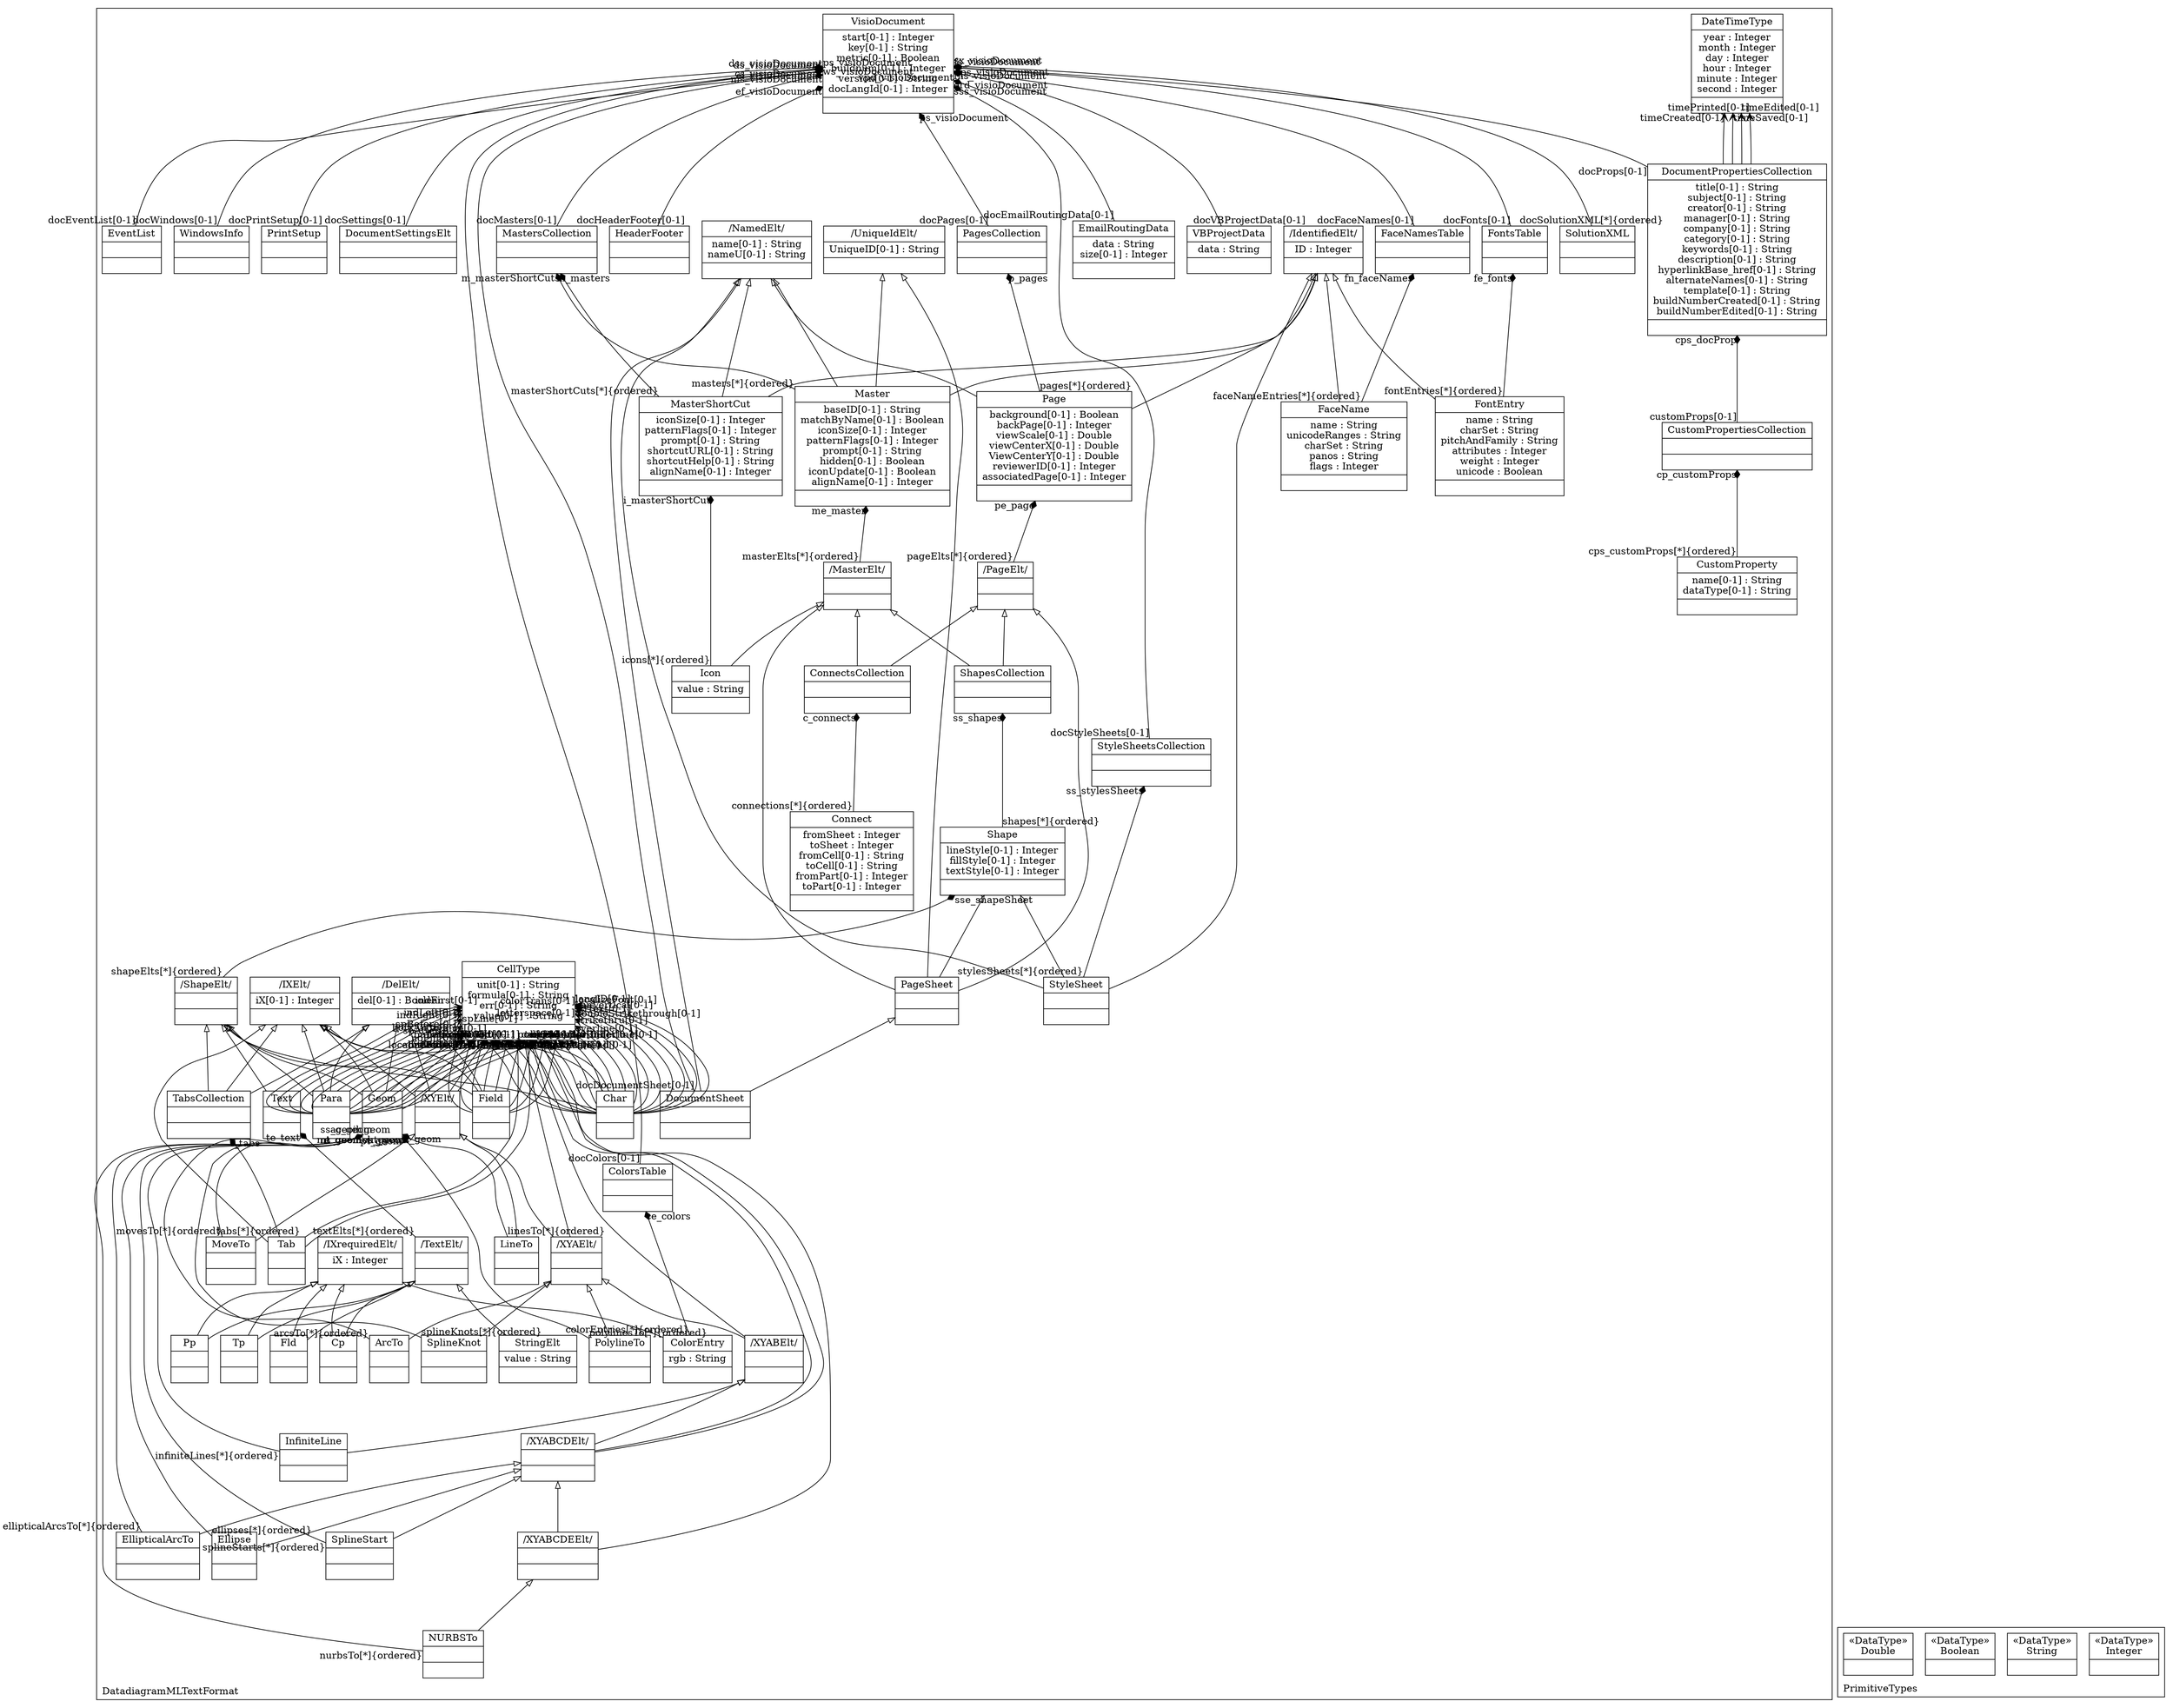 digraph "KM3 Model in DOT" {
graph[rankdir=BT,labeljust=l,labelloc=t,nodeSep=0.75,compound=true];
 subgraph "cluster_DatadiagramMLTextFormat"{
labelloc=t
color=black
label=DatadiagramMLTextFormat
 node[shape=record];
DateTimeType[label="{DateTimeType|year : Integer\nmonth : Integer\nday : Integer\nhour : Integer\nminute : Integer\nsecond : Integer| }"]
;
 node[shape=record];
CellType[label="{CellType|unit[0-1] : String\nformula[0-1] : String\nerr[0-1] : String\nvalue[0-1] : String| }"]
;
 node[shape=record];
VisioDocument[label="{VisioDocument|start[0-1] : Integer\nkey[0-1] : String\nmetric[0-1] : Boolean\nbuildnum[0-1] : Integer\nversion[0-1] : String\ndocLangId[0-1] : Integer| }"]
;
 node[shape=record];
DocumentPropertiesCollection[label="{DocumentPropertiesCollection|title[0-1] : String\nsubject[0-1] : String\ncreator[0-1] : String\nmanager[0-1] : String\ncompany[0-1] : String\ncategory[0-1] : String\nkeywords[0-1] : String\ndescription[0-1] : String\nhyperlinkBase_href[0-1] : String\nalternateNames[0-1] : String\ntemplate[0-1] : String\nbuildNumberCreated[0-1] : String\nbuildNumberEdited[0-1] : String| }"]
 DocumentPropertiesCollection->VisioDocument[arrowhead=diamond,arrowtail=none,headlabel="dps_visioDocument",taillabel="docProps[0-1]",group=VisioDocument,minlen=2,constraint=true,]
 DocumentPropertiesCollection->DateTimeType[arrowhead=vee,arrowtail=diamond,headlabel="timeCreated[0-1]",group=DateTimeType,minlen=2,constraint=true,]
 DocumentPropertiesCollection->DateTimeType[arrowhead=vee,arrowtail=diamond,headlabel="timeSaved[0-1]",group=DateTimeType,minlen=2,constraint=true,]
 DocumentPropertiesCollection->DateTimeType[arrowhead=vee,arrowtail=diamond,headlabel="timeEdited[0-1]",group=DateTimeType,minlen=2,constraint=true,]
 DocumentPropertiesCollection->DateTimeType[arrowhead=vee,arrowtail=diamond,headlabel="timePrinted[0-1]",group=DateTimeType,minlen=2,constraint=true,]
;
 node[shape=record];
CustomPropertiesCollection[label="{CustomPropertiesCollection| | }"]
 CustomPropertiesCollection->DocumentPropertiesCollection[arrowhead=diamond,arrowtail=none,headlabel="cps_docProp",taillabel="customProps[0-1]",group=DocumentPropertiesCollection,minlen=2,constraint=true,]
;
 node[shape=record];
CustomProperty[label="{CustomProperty|name[0-1] : String\ndataType[0-1] : String| }"]
 CustomProperty->CustomPropertiesCollection[arrowhead=diamond,arrowtail=none,headlabel="cp_customProps",taillabel="cps_customProps[*]{ordered}",group=CustomPropertiesCollection,minlen=2,constraint=true,]
;
 node[shape=record];
ColorsTable[label="{ColorsTable| | }"]
 ColorsTable->VisioDocument[arrowhead=diamond,arrowtail=none,headlabel="cs_visioDocument",taillabel="docColors[0-1]",group=VisioDocument,minlen=2,constraint=true,]
;
 node[shape=record];
ColorEntry[label="{ColorEntry|rgb : String| }"]
 ColorEntry->ColorsTable[arrowhead=diamond,arrowtail=none,headlabel="ce_colors",taillabel="colorEntries[*]{ordered}",group=ColorsTable,minlen=2,constraint=true,]
 ColorEntry->IXrequiredElt[arrowhead=onormal,group=IXrequiredElt,minlen=2,constraint=true,]
;
 node[shape=record];
FontsTable[label="{FontsTable| | }"]
 FontsTable->VisioDocument[arrowhead=diamond,arrowtail=none,headlabel="fs_visioDocument",taillabel="docFonts[0-1]",group=VisioDocument,minlen=2,constraint=true,]
;
 node[shape=record];
FontEntry[label="{FontEntry|name : String\ncharSet : String\npitchAndFamily : String\nattributes : Integer\nweight : Integer\nunicode : Boolean| }"]
 FontEntry->FontsTable[arrowhead=diamond,arrowtail=none,headlabel="fe_fonts",taillabel="fontEntries[*]{ordered}",group=FontsTable,minlen=2,constraint=true,]
 FontEntry->IdentifiedElt[arrowhead=onormal,group=IdentifiedElt,minlen=2,constraint=true,]
;
 node[shape=record];
FaceNamesTable[label="{FaceNamesTable| | }"]
 FaceNamesTable->VisioDocument[arrowhead=diamond,arrowtail=none,headlabel="fns_visioDocument",taillabel="docFaceNames[0-1]",group=VisioDocument,minlen=2,constraint=true,]
;
 node[shape=record];
FaceName[label="{FaceName|name : String\nunicodeRanges : String\ncharSet : String\npanos : String\nflags : Integer| }"]
 FaceName->FaceNamesTable[arrowhead=diamond,arrowtail=none,headlabel="fn_faceNames",taillabel="faceNameEntries[*]{ordered}",group=FaceNamesTable,minlen=2,constraint=true,]
 FaceName->IdentifiedElt[arrowhead=onormal,group=IdentifiedElt,minlen=2,constraint=true,]
;
 node[shape=record];
VBProjectData[label="{VBProjectData|data : String| }"]
 VBProjectData->VisioDocument[arrowhead=diamond,arrowtail=none,headlabel="vpd_visioDocument",taillabel="docVBProjectData[0-1]",group=VisioDocument,minlen=2,constraint=true,]
;
 node[shape=record];
EmailRoutingData[label="{EmailRoutingData|data : String\nsize[0-1] : Integer| }"]
 EmailRoutingData->VisioDocument[arrowhead=diamond,arrowtail=none,headlabel="erd_visioDocument",taillabel="docEmailRoutingData[0-1]",group=VisioDocument,minlen=2,constraint=true,]
;
 node[shape=record];
StyleSheetsCollection[label="{StyleSheetsCollection| | }"]
 StyleSheetsCollection->VisioDocument[arrowhead=diamond,arrowtail=none,headlabel="sss_visioDocument",taillabel="docStyleSheets[0-1]",group=VisioDocument,minlen=2,constraint=true,]
;
 node[shape=record];
StyleSheet[label="{StyleSheet| | }"]
 StyleSheet->StyleSheetsCollection[arrowhead=diamond,arrowtail=none,headlabel="ss_stylesSheets",taillabel="stylesSheets[*]{ordered}",group=StyleSheetsCollection,minlen=2,constraint=true,]
 StyleSheet->Shape[arrowhead=onormal,group=Shape,minlen=2,constraint=true,]
 StyleSheet->IdentifiedElt[arrowhead=onormal,group=IdentifiedElt,minlen=2,constraint=true,]
 StyleSheet->NamedElt[arrowhead=onormal,group=NamedElt,minlen=2,constraint=true,]
;
 node[shape=record];
DocumentSheet[label="{DocumentSheet| | }"]
 DocumentSheet->VisioDocument[arrowhead=diamond,arrowtail=none,headlabel="ds_visioDocument",taillabel="docDocumentSheet[0-1]",group=VisioDocument,minlen=2,constraint=true,]
 DocumentSheet->PageSheet[arrowhead=onormal,group=PageSheet,minlen=2,constraint=true,]
 DocumentSheet->NamedElt[arrowhead=onormal,group=NamedElt,minlen=2,constraint=true,]
;
 node[shape=record];
PageSheet[label="{PageSheet| | }"]
 PageSheet->Shape[arrowhead=onormal,group=Shape,minlen=2,constraint=true,]
 PageSheet->UniqueIdElt[arrowhead=onormal,group=UniqueIdElt,minlen=2,constraint=true,]
 PageSheet->MasterElt[arrowhead=onormal,group=MasterElt,minlen=2,constraint=true,]
 PageSheet->PageElt[arrowhead=onormal,group=PageElt,minlen=2,constraint=true,]
;
 node[shape=record];
NamedElt[label="{/NamedElt/|name[0-1] : String\nnameU[0-1] : String| }"]
;
 node[shape=record];
IdentifiedElt[label="{/IdentifiedElt/|ID : Integer| }"]
;
 node[shape=record];
UniqueIdElt[label="{/UniqueIdElt/|UniqueID[0-1] : String| }"]
;
 node[shape=record];
Shape[label="{Shape|lineStyle[0-1] : Integer\nfillStyle[0-1] : Integer\ntextStyle[0-1] : Integer| }"]
 Shape->ShapesCollection[arrowhead=diamond,arrowtail=none,headlabel="ss_shapes",taillabel="shapes[*]{ordered}",group=ShapesCollection,minlen=2,constraint=true,]
;
 node[shape=record];
ShapeElt[label="{/ShapeElt/| | }"]
 ShapeElt->Shape[arrowhead=diamond,arrowtail=none,headlabel="sse_shapeSheet",taillabel="shapeElts[*]{ordered}",group=Shape,minlen=2,constraint=true,]
;
 node[shape=record];
IXElt[label="{/IXElt/|iX[0-1] : Integer| }"]
;
 node[shape=record];
DelElt[label="{/DelElt/|del[0-1] : Boolean| }"]
;
 node[shape=record];
Geom[label="{Geom| | }"]
 Geom->CellType[arrowhead=vee,arrowtail=diamond,headlabel="noFill[0-1]",group=CellType,minlen=2,constraint=true,]
 Geom->CellType[arrowhead=vee,arrowtail=diamond,headlabel="noLine[0-1]",group=CellType,minlen=2,constraint=true,]
 Geom->CellType[arrowhead=vee,arrowtail=diamond,headlabel="noShow[0-1]",group=CellType,minlen=2,constraint=true,]
 Geom->CellType[arrowhead=vee,arrowtail=diamond,headlabel="noSnap[0-1]",group=CellType,minlen=2,constraint=true,]
 Geom->ShapeElt[arrowhead=onormal,group=ShapeElt,minlen=2,constraint=true,]
 Geom->IXElt[arrowhead=onormal,group=IXElt,minlen=2,constraint=true,]
 Geom->DelElt[arrowhead=onormal,group=DelElt,minlen=2,constraint=true,]
;
 node[shape=record];
XYElt[label="{/XYElt/| | }"]
 XYElt->CellType[arrowhead=vee,arrowtail=diamond,headlabel="x[0-1]",group=CellType,minlen=2,constraint=true,]
 XYElt->CellType[arrowhead=vee,arrowtail=diamond,headlabel="y[0-1]",group=CellType,minlen=2,constraint=true,]
 XYElt->IXElt[arrowhead=onormal,group=IXElt,minlen=2,constraint=true,]
 XYElt->DelElt[arrowhead=onormal,group=DelElt,minlen=2,constraint=true,]
;
 node[shape=record];
LineTo[label="{LineTo| | }"]
 LineTo->Geom[arrowhead=diamond,arrowtail=none,headlabel="lt_geom",taillabel="linesTo[*]{ordered}",group=Geom,minlen=2,constraint=true,]
 LineTo->XYElt[arrowhead=onormal,group=XYElt,minlen=2,constraint=true,]
;
 node[shape=record];
MoveTo[label="{MoveTo| | }"]
 MoveTo->Geom[arrowhead=diamond,arrowtail=none,headlabel="mt_geom",taillabel="movesTo[*]{ordered}",group=Geom,minlen=2,constraint=true,]
 MoveTo->XYElt[arrowhead=onormal,group=XYElt,minlen=2,constraint=true,]
;
 node[shape=record];
XYAElt[label="{/XYAElt/| | }"]
 XYAElt->CellType[arrowhead=vee,arrowtail=diamond,headlabel="a[0-1]",group=CellType,minlen=2,constraint=true,]
 XYAElt->XYElt[arrowhead=onormal,group=XYElt,minlen=2,constraint=true,]
;
 node[shape=record];
ArcTo[label="{ArcTo| | }"]
 ArcTo->Geom[arrowhead=diamond,arrowtail=none,headlabel="ac_geom",taillabel="arcsTo[*]{ordered}",group=Geom,minlen=2,constraint=true,]
 ArcTo->XYAElt[arrowhead=onormal,group=XYAElt,minlen=2,constraint=true,]
;
 node[shape=record];
SplineKnot[label="{SplineKnot| | }"]
 SplineKnot->Geom[arrowhead=diamond,arrowtail=none,headlabel="sk_geom",taillabel="splineKnots[*]{ordered}",group=Geom,minlen=2,constraint=true,]
 SplineKnot->XYAElt[arrowhead=onormal,group=XYAElt,minlen=2,constraint=true,]
;
 node[shape=record];
PolylineTo[label="{PolylineTo| | }"]
 PolylineTo->Geom[arrowhead=diamond,arrowtail=none,headlabel="pt_geom",taillabel="polylinesTo[*]{ordered}",group=Geom,minlen=2,constraint=true,]
 PolylineTo->XYAElt[arrowhead=onormal,group=XYAElt,minlen=2,constraint=true,]
;
 node[shape=record];
XYABElt[label="{/XYABElt/| | }"]
 XYABElt->CellType[arrowhead=vee,arrowtail=diamond,headlabel="b[0-1]",group=CellType,minlen=2,constraint=true,]
 XYABElt->XYAElt[arrowhead=onormal,group=XYAElt,minlen=2,constraint=true,]
;
 node[shape=record];
InfiniteLine[label="{InfiniteLine| | }"]
 InfiniteLine->Geom[arrowhead=diamond,arrowtail=none,headlabel="il_geom",taillabel="infiniteLines[*]{ordered}",group=Geom,minlen=2,constraint=true,]
 InfiniteLine->XYABElt[arrowhead=onormal,group=XYABElt,minlen=2,constraint=true,]
;
 node[shape=record];
XYABCDElt[label="{/XYABCDElt/| | }"]
 XYABCDElt->CellType[arrowhead=vee,arrowtail=diamond,headlabel="c[0-1]",group=CellType,minlen=2,constraint=true,]
 XYABCDElt->CellType[arrowhead=vee,arrowtail=diamond,headlabel="d[0-1]",group=CellType,minlen=2,constraint=true,]
 XYABCDElt->XYABElt[arrowhead=onormal,group=XYABElt,minlen=2,constraint=true,]
;
 node[shape=record];
Ellipse[label="{Ellipse| | }"]
 Ellipse->Geom[arrowhead=diamond,arrowtail=none,headlabel="e_geom",taillabel="ellipses[*]{ordered}",group=Geom,minlen=2,constraint=true,]
 Ellipse->XYABCDElt[arrowhead=onormal,group=XYABCDElt,minlen=2,constraint=true,]
;
 node[shape=record];
EllipticalArcTo[label="{EllipticalArcTo| | }"]
 EllipticalArcTo->Geom[arrowhead=diamond,arrowtail=none,headlabel="eat_geom",taillabel="ellipticalArcsTo[*]{ordered}",group=Geom,minlen=2,constraint=true,]
 EllipticalArcTo->XYABCDElt[arrowhead=onormal,group=XYABCDElt,minlen=2,constraint=true,]
;
 node[shape=record];
SplineStart[label="{SplineStart| | }"]
 SplineStart->Geom[arrowhead=diamond,arrowtail=none,headlabel="ss_geom",taillabel="splineStarts[*]{ordered}",group=Geom,minlen=2,constraint=true,]
 SplineStart->XYABCDElt[arrowhead=onormal,group=XYABCDElt,minlen=2,constraint=true,]
;
 node[shape=record];
XYABCDEElt[label="{/XYABCDEElt/| | }"]
 XYABCDEElt->CellType[arrowhead=vee,arrowtail=diamond,headlabel="e[0-1]",group=CellType,minlen=2,constraint=true,]
 XYABCDEElt->XYABCDElt[arrowhead=onormal,group=XYABCDElt,minlen=2,constraint=true,]
;
 node[shape=record];
NURBSTo[label="{NURBSTo| | }"]
 NURBSTo->Geom[arrowhead=diamond,arrowtail=none,headlabel="nt_geom",taillabel="nurbsTo[*]{ordered}",group=Geom,minlen=2,constraint=true,]
 NURBSTo->XYABCDEElt[arrowhead=onormal,group=XYABCDEElt,minlen=2,constraint=true,]
;
 node[shape=record];
Text[label="{Text| | }"]
 Text->ShapeElt[arrowhead=onormal,group=ShapeElt,minlen=2,constraint=true,]
;
 node[shape=record];
TextElt[label="{/TextElt/| | }"]
 TextElt->Text[arrowhead=diamond,arrowtail=none,headlabel="te_text",taillabel="textElts[*]{ordered}",group=Text,minlen=2,constraint=true,]
;
 node[shape=record];
IXrequiredElt[label="{/IXrequiredElt/|iX : Integer| }"]
;
 node[shape=record];
Cp[label="{Cp| | }"]
 Cp->IXrequiredElt[arrowhead=onormal,group=IXrequiredElt,minlen=2,constraint=true,]
 Cp->TextElt[arrowhead=onormal,group=TextElt,minlen=2,constraint=true,]
;
 node[shape=record];
Pp[label="{Pp| | }"]
 Pp->IXrequiredElt[arrowhead=onormal,group=IXrequiredElt,minlen=2,constraint=true,]
 Pp->TextElt[arrowhead=onormal,group=TextElt,minlen=2,constraint=true,]
;
 node[shape=record];
Tp[label="{Tp| | }"]
 Tp->IXrequiredElt[arrowhead=onormal,group=IXrequiredElt,minlen=2,constraint=true,]
 Tp->TextElt[arrowhead=onormal,group=TextElt,minlen=2,constraint=true,]
;
 node[shape=record];
Fld[label="{Fld| | }"]
 Fld->IXrequiredElt[arrowhead=onormal,group=IXrequiredElt,minlen=2,constraint=true,]
 Fld->TextElt[arrowhead=onormal,group=TextElt,minlen=2,constraint=true,]
;
 node[shape=record];
StringElt[label="{StringElt|value : String| }"]
 StringElt->TextElt[arrowhead=onormal,group=TextElt,minlen=2,constraint=true,]
;
 node[shape=record];
Char[label="{Char| | }"]
 Char->CellType[arrowhead=vee,arrowtail=diamond,headlabel="font[0-1]",group=CellType,minlen=2,constraint=true,]
 Char->CellType[arrowhead=vee,arrowtail=diamond,headlabel="color[0-1]",group=CellType,minlen=2,constraint=true,]
 Char->CellType[arrowhead=vee,arrowtail=diamond,headlabel="style[0-1]",group=CellType,minlen=2,constraint=true,]
 Char->CellType[arrowhead=vee,arrowtail=diamond,headlabel="case[0-1]",group=CellType,minlen=2,constraint=true,]
 Char->CellType[arrowhead=vee,arrowtail=diamond,headlabel="pos[0-1]",group=CellType,minlen=2,constraint=true,]
 Char->CellType[arrowhead=vee,arrowtail=diamond,headlabel="fontScale[0-1]",group=CellType,minlen=2,constraint=true,]
 Char->CellType[arrowhead=vee,arrowtail=diamond,headlabel="size[0-1]",group=CellType,minlen=2,constraint=true,]
 Char->CellType[arrowhead=vee,arrowtail=diamond,headlabel="dblUnderline[0-1]",group=CellType,minlen=2,constraint=true,]
 Char->CellType[arrowhead=vee,arrowtail=diamond,headlabel="overline[0-1]",group=CellType,minlen=2,constraint=true,]
 Char->CellType[arrowhead=vee,arrowtail=diamond,headlabel="strikethru[0-1]",group=CellType,minlen=2,constraint=true,]
 Char->CellType[arrowhead=vee,arrowtail=diamond,headlabel="doubleStrikethrough[0-1]",group=CellType,minlen=2,constraint=true,]
 Char->CellType[arrowhead=vee,arrowtail=diamond,headlabel="rtlText[0-1]",group=CellType,minlen=2,constraint=true,]
 Char->CellType[arrowhead=vee,arrowtail=diamond,headlabel="runVertical[0-1]",group=CellType,minlen=2,constraint=true,]
 Char->CellType[arrowhead=vee,arrowtail=diamond,headlabel="letterspace[0-1]",group=CellType,minlen=2,constraint=true,]
 Char->CellType[arrowhead=vee,arrowtail=diamond,headlabel="colorTrans[0-1]",group=CellType,minlen=2,constraint=true,]
 Char->CellType[arrowhead=vee,arrowtail=diamond,headlabel="localizeFont[0-1]",group=CellType,minlen=2,constraint=true,]
 Char->CellType[arrowhead=vee,arrowtail=diamond,headlabel="langID[0-1]",group=CellType,minlen=2,constraint=true,]
 Char->ShapeElt[arrowhead=onormal,group=ShapeElt,minlen=2,constraint=true,]
 Char->IXElt[arrowhead=onormal,group=IXElt,minlen=2,constraint=true,]
 Char->DelElt[arrowhead=onormal,group=DelElt,minlen=2,constraint=true,]
;
 node[shape=record];
Para[label="{Para| | }"]
 Para->CellType[arrowhead=vee,arrowtail=diamond,headlabel="indFirst[0-1]",group=CellType,minlen=2,constraint=true,]
 Para->CellType[arrowhead=vee,arrowtail=diamond,headlabel="indLeft[0-1]",group=CellType,minlen=2,constraint=true,]
 Para->CellType[arrowhead=vee,arrowtail=diamond,headlabel="indRight[0-1]",group=CellType,minlen=2,constraint=true,]
 Para->CellType[arrowhead=vee,arrowtail=diamond,headlabel="spLine[0-1]",group=CellType,minlen=2,constraint=true,]
 Para->CellType[arrowhead=vee,arrowtail=diamond,headlabel="spBefore[0-1]",group=CellType,minlen=2,constraint=true,]
 Para->CellType[arrowhead=vee,arrowtail=diamond,headlabel="spAfter[0-1]",group=CellType,minlen=2,constraint=true,]
 Para->CellType[arrowhead=vee,arrowtail=diamond,headlabel="horzAlign[0-1]",group=CellType,minlen=2,constraint=true,]
 Para->CellType[arrowhead=vee,arrowtail=diamond,headlabel="bullet[0-1]",group=CellType,minlen=2,constraint=true,]
 Para->CellType[arrowhead=vee,arrowtail=diamond,headlabel="bulletStr[0-1]",group=CellType,minlen=2,constraint=true,]
 Para->CellType[arrowhead=vee,arrowtail=diamond,headlabel="bulletFont[0-1]",group=CellType,minlen=2,constraint=true,]
 Para->CellType[arrowhead=vee,arrowtail=diamond,headlabel="localizeBulletFont[0-1]",group=CellType,minlen=2,constraint=true,]
 Para->CellType[arrowhead=vee,arrowtail=diamond,headlabel="bulletFontSize[0-1]",group=CellType,minlen=2,constraint=true,]
 Para->CellType[arrowhead=vee,arrowtail=diamond,headlabel="textPosAfterBullet[0-1]",group=CellType,minlen=2,constraint=true,]
 Para->CellType[arrowhead=vee,arrowtail=diamond,headlabel="flags[0-1]",group=CellType,minlen=2,constraint=true,]
 Para->ShapeElt[arrowhead=onormal,group=ShapeElt,minlen=2,constraint=true,]
 Para->IXElt[arrowhead=onormal,group=IXElt,minlen=2,constraint=true,]
 Para->DelElt[arrowhead=onormal,group=DelElt,minlen=2,constraint=true,]
;
 node[shape=record];
TabsCollection[label="{TabsCollection| | }"]
 TabsCollection->ShapeElt[arrowhead=onormal,group=ShapeElt,minlen=2,constraint=true,]
 TabsCollection->IXElt[arrowhead=onormal,group=IXElt,minlen=2,constraint=true,]
 TabsCollection->DelElt[arrowhead=onormal,group=DelElt,minlen=2,constraint=true,]
;
 node[shape=record];
Tab[label="{Tab| | }"]
 Tab->TabsCollection[arrowhead=diamond,arrowtail=none,headlabel="t_tabs",taillabel="tabs[*]{ordered}",group=TabsCollection,minlen=2,constraint=true,]
 Tab->CellType[arrowhead=vee,arrowtail=diamond,headlabel="position[0-1]",group=CellType,minlen=2,constraint=true,]
 Tab->CellType[arrowhead=vee,arrowtail=diamond,headlabel="alignment[0-1]",group=CellType,minlen=2,constraint=true,]
 Tab->IXElt[arrowhead=onormal,group=IXElt,minlen=2,constraint=true,]
;
 node[shape=record];
Field[label="{Field| | }"]
 Field->CellType[arrowhead=vee,arrowtail=diamond,headlabel="value[0-1]",group=CellType,minlen=2,constraint=true,]
 Field->CellType[arrowhead=vee,arrowtail=diamond,headlabel="editMode[0-1]",group=CellType,minlen=2,constraint=true,]
 Field->CellType[arrowhead=vee,arrowtail=diamond,headlabel="format[0-1]",group=CellType,minlen=2,constraint=true,]
 Field->CellType[arrowhead=vee,arrowtail=diamond,headlabel="type[0-1]",group=CellType,minlen=2,constraint=true,]
 Field->CellType[arrowhead=vee,arrowtail=diamond,headlabel="uiCat[0-1]",group=CellType,minlen=2,constraint=true,]
 Field->CellType[arrowhead=vee,arrowtail=diamond,headlabel="uiCode[0-1]",group=CellType,minlen=2,constraint=true,]
 Field->CellType[arrowhead=vee,arrowtail=diamond,headlabel="uiFmt[0-1]",group=CellType,minlen=2,constraint=true,]
 Field->CellType[arrowhead=vee,arrowtail=diamond,headlabel="calendar[0-1]",group=CellType,minlen=2,constraint=true,]
 Field->CellType[arrowhead=vee,arrowtail=diamond,headlabel="objectKind[0-1]",group=CellType,minlen=2,constraint=true,]
 Field->ShapeElt[arrowhead=onormal,group=ShapeElt,minlen=2,constraint=true,]
 Field->IXElt[arrowhead=onormal,group=IXElt,minlen=2,constraint=true,]
 Field->DelElt[arrowhead=onormal,group=DelElt,minlen=2,constraint=true,]
;
 node[shape=record];
MastersCollection[label="{MastersCollection| | }"]
 MastersCollection->VisioDocument[arrowhead=diamond,arrowtail=none,headlabel="ms_visioDocument",taillabel="docMasters[0-1]",group=VisioDocument,minlen=2,constraint=true,]
;
 node[shape=record];
MasterShortCut[label="{MasterShortCut|iconSize[0-1] : Integer\npatternFlags[0-1] : Integer\nprompt[0-1] : String\nshortcutURL[0-1] : String\nshortcutHelp[0-1] : String\nalignName[0-1] : Integer| }"]
 MasterShortCut->MastersCollection[arrowhead=diamond,arrowtail=none,headlabel="m_masterShortCuts",taillabel="masterShortCuts[*]{ordered}",group=MastersCollection,minlen=2,constraint=true,]
 MasterShortCut->IdentifiedElt[arrowhead=onormal,group=IdentifiedElt,minlen=2,constraint=true,]
 MasterShortCut->NamedElt[arrowhead=onormal,group=NamedElt,minlen=2,constraint=true,]
;
 node[shape=record];
Icon[label="{Icon|value : String| }"]
 Icon->MasterShortCut[arrowhead=diamond,arrowtail=none,headlabel="i_masterShortCut",taillabel="icons[*]{ordered}",group=MasterShortCut,minlen=2,constraint=true,]
 Icon->MasterElt[arrowhead=onormal,group=MasterElt,minlen=2,constraint=true,]
;
 node[shape=record];
Master[label="{Master|baseID[0-1] : String\nmatchByName[0-1] : Boolean\niconSize[0-1] : Integer\npatternFlags[0-1] : Integer\nprompt[0-1] : String\nhidden[0-1] : Boolean\niconUpdate[0-1] : Boolean\nalignName[0-1] : Integer| }"]
 Master->MastersCollection[arrowhead=diamond,arrowtail=none,headlabel="m_masters",taillabel="masters[*]{ordered}",group=MastersCollection,minlen=2,constraint=true,]
 Master->IdentifiedElt[arrowhead=onormal,group=IdentifiedElt,minlen=2,constraint=true,]
 Master->UniqueIdElt[arrowhead=onormal,group=UniqueIdElt,minlen=2,constraint=true,]
 Master->NamedElt[arrowhead=onormal,group=NamedElt,minlen=2,constraint=true,]
;
 node[shape=record];
ShapesCollection[label="{ShapesCollection| | }"]
 ShapesCollection->MasterElt[arrowhead=onormal,group=MasterElt,minlen=2,constraint=true,]
 ShapesCollection->PageElt[arrowhead=onormal,group=PageElt,minlen=2,constraint=true,]
;
 node[shape=record];
ConnectsCollection[label="{ConnectsCollection| | }"]
 ConnectsCollection->MasterElt[arrowhead=onormal,group=MasterElt,minlen=2,constraint=true,]
 ConnectsCollection->PageElt[arrowhead=onormal,group=PageElt,minlen=2,constraint=true,]
;
 node[shape=record];
Connect[label="{Connect|fromSheet : Integer\ntoSheet : Integer\nfromCell[0-1] : String\ntoCell[0-1] : String\nfromPart[0-1] : Integer\ntoPart[0-1] : Integer| }"]
 Connect->ConnectsCollection[arrowhead=diamond,arrowtail=none,headlabel="c_connects",taillabel="connections[*]{ordered}",group=ConnectsCollection,minlen=2,constraint=true,]
;
 node[shape=record];
MasterElt[label="{/MasterElt/| | }"]
 MasterElt->Master[arrowhead=diamond,arrowtail=none,headlabel="me_master",taillabel="masterElts[*]{ordered}",group=Master,minlen=2,constraint=true,]
;
 node[shape=record];
PagesCollection[label="{PagesCollection| | }"]
 PagesCollection->VisioDocument[arrowhead=diamond,arrowtail=none,headlabel="ps_visioDocument",taillabel="docPages[0-1]",group=VisioDocument,minlen=2,constraint=true,]
;
 node[shape=record];
Page[label="{Page|background[0-1] : Boolean\nbackPage[0-1] : Integer\nviewScale[0-1] : Double\nviewCenterX[0-1] : Double\nViewCenterY[0-1] : Double\nreviewerID[0-1] : Integer\nassociatedPage[0-1] : Integer| }"]
 Page->PagesCollection[arrowhead=diamond,arrowtail=none,headlabel="p_pages",taillabel="pages[*]{ordered}",group=PagesCollection,minlen=2,constraint=true,]
 Page->IdentifiedElt[arrowhead=onormal,group=IdentifiedElt,minlen=2,constraint=true,]
 Page->NamedElt[arrowhead=onormal,group=NamedElt,minlen=2,constraint=true,]
;
 node[shape=record];
PageElt[label="{/PageElt/| | }"]
 PageElt->Page[arrowhead=diamond,arrowtail=none,headlabel="pe_page",taillabel="pageElts[*]{ordered}",group=Page,minlen=2,constraint=true,]
;
 node[shape=record];
DocumentSettingsElt[label="{DocumentSettingsElt| | }"]
 DocumentSettingsElt->VisioDocument[arrowhead=diamond,arrowtail=none,headlabel="dss_visioDocument",taillabel="docSettings[0-1]",group=VisioDocument,minlen=2,constraint=true,]
;
 node[shape=record];
PrintSetup[label="{PrintSetup| | }"]
 PrintSetup->VisioDocument[arrowhead=diamond,arrowtail=none,headlabel="ps_visioDocument",taillabel="docPrintSetup[0-1]",group=VisioDocument,minlen=2,constraint=true,]
;
 node[shape=record];
WindowsInfo[label="{WindowsInfo| | }"]
 WindowsInfo->VisioDocument[arrowhead=diamond,arrowtail=none,headlabel="ws_visioDocument",taillabel="docWindows[0-1]",group=VisioDocument,minlen=2,constraint=true,]
;
 node[shape=record];
EventList[label="{EventList| | }"]
 EventList->VisioDocument[arrowhead=diamond,arrowtail=none,headlabel="el_visioDocument",taillabel="docEventList[0-1]",group=VisioDocument,minlen=2,constraint=true,]
;
 node[shape=record];
HeaderFooter[label="{HeaderFooter| | }"]
 HeaderFooter->VisioDocument[arrowhead=diamond,arrowtail=none,headlabel="ef_visioDocument",taillabel="docHeaderFooter[0-1]",group=VisioDocument,minlen=2,constraint=true,]
;
 node[shape=record];
SolutionXML[label="{SolutionXML| | }"]
 SolutionXML->VisioDocument[arrowhead=diamond,arrowtail=none,headlabel="sx_visioDocument",taillabel="docSolutionXML[*]{ordered}",group=VisioDocument,minlen=2,constraint=true,]
;

} subgraph "cluster_PrimitiveTypes"{
labelloc=t
color=black
label=PrimitiveTypes
 node[shape=record];
Integer[label="{&#171;DataType&#187;\nInteger|}"]
;
 node[shape=record];
String[label="{&#171;DataType&#187;\nString|}"]
;
 node[shape=record];
Boolean[label="{&#171;DataType&#187;\nBoolean|}"]
;
 node[shape=record];
Double[label="{&#171;DataType&#187;\nDouble|}"]
;

}
}